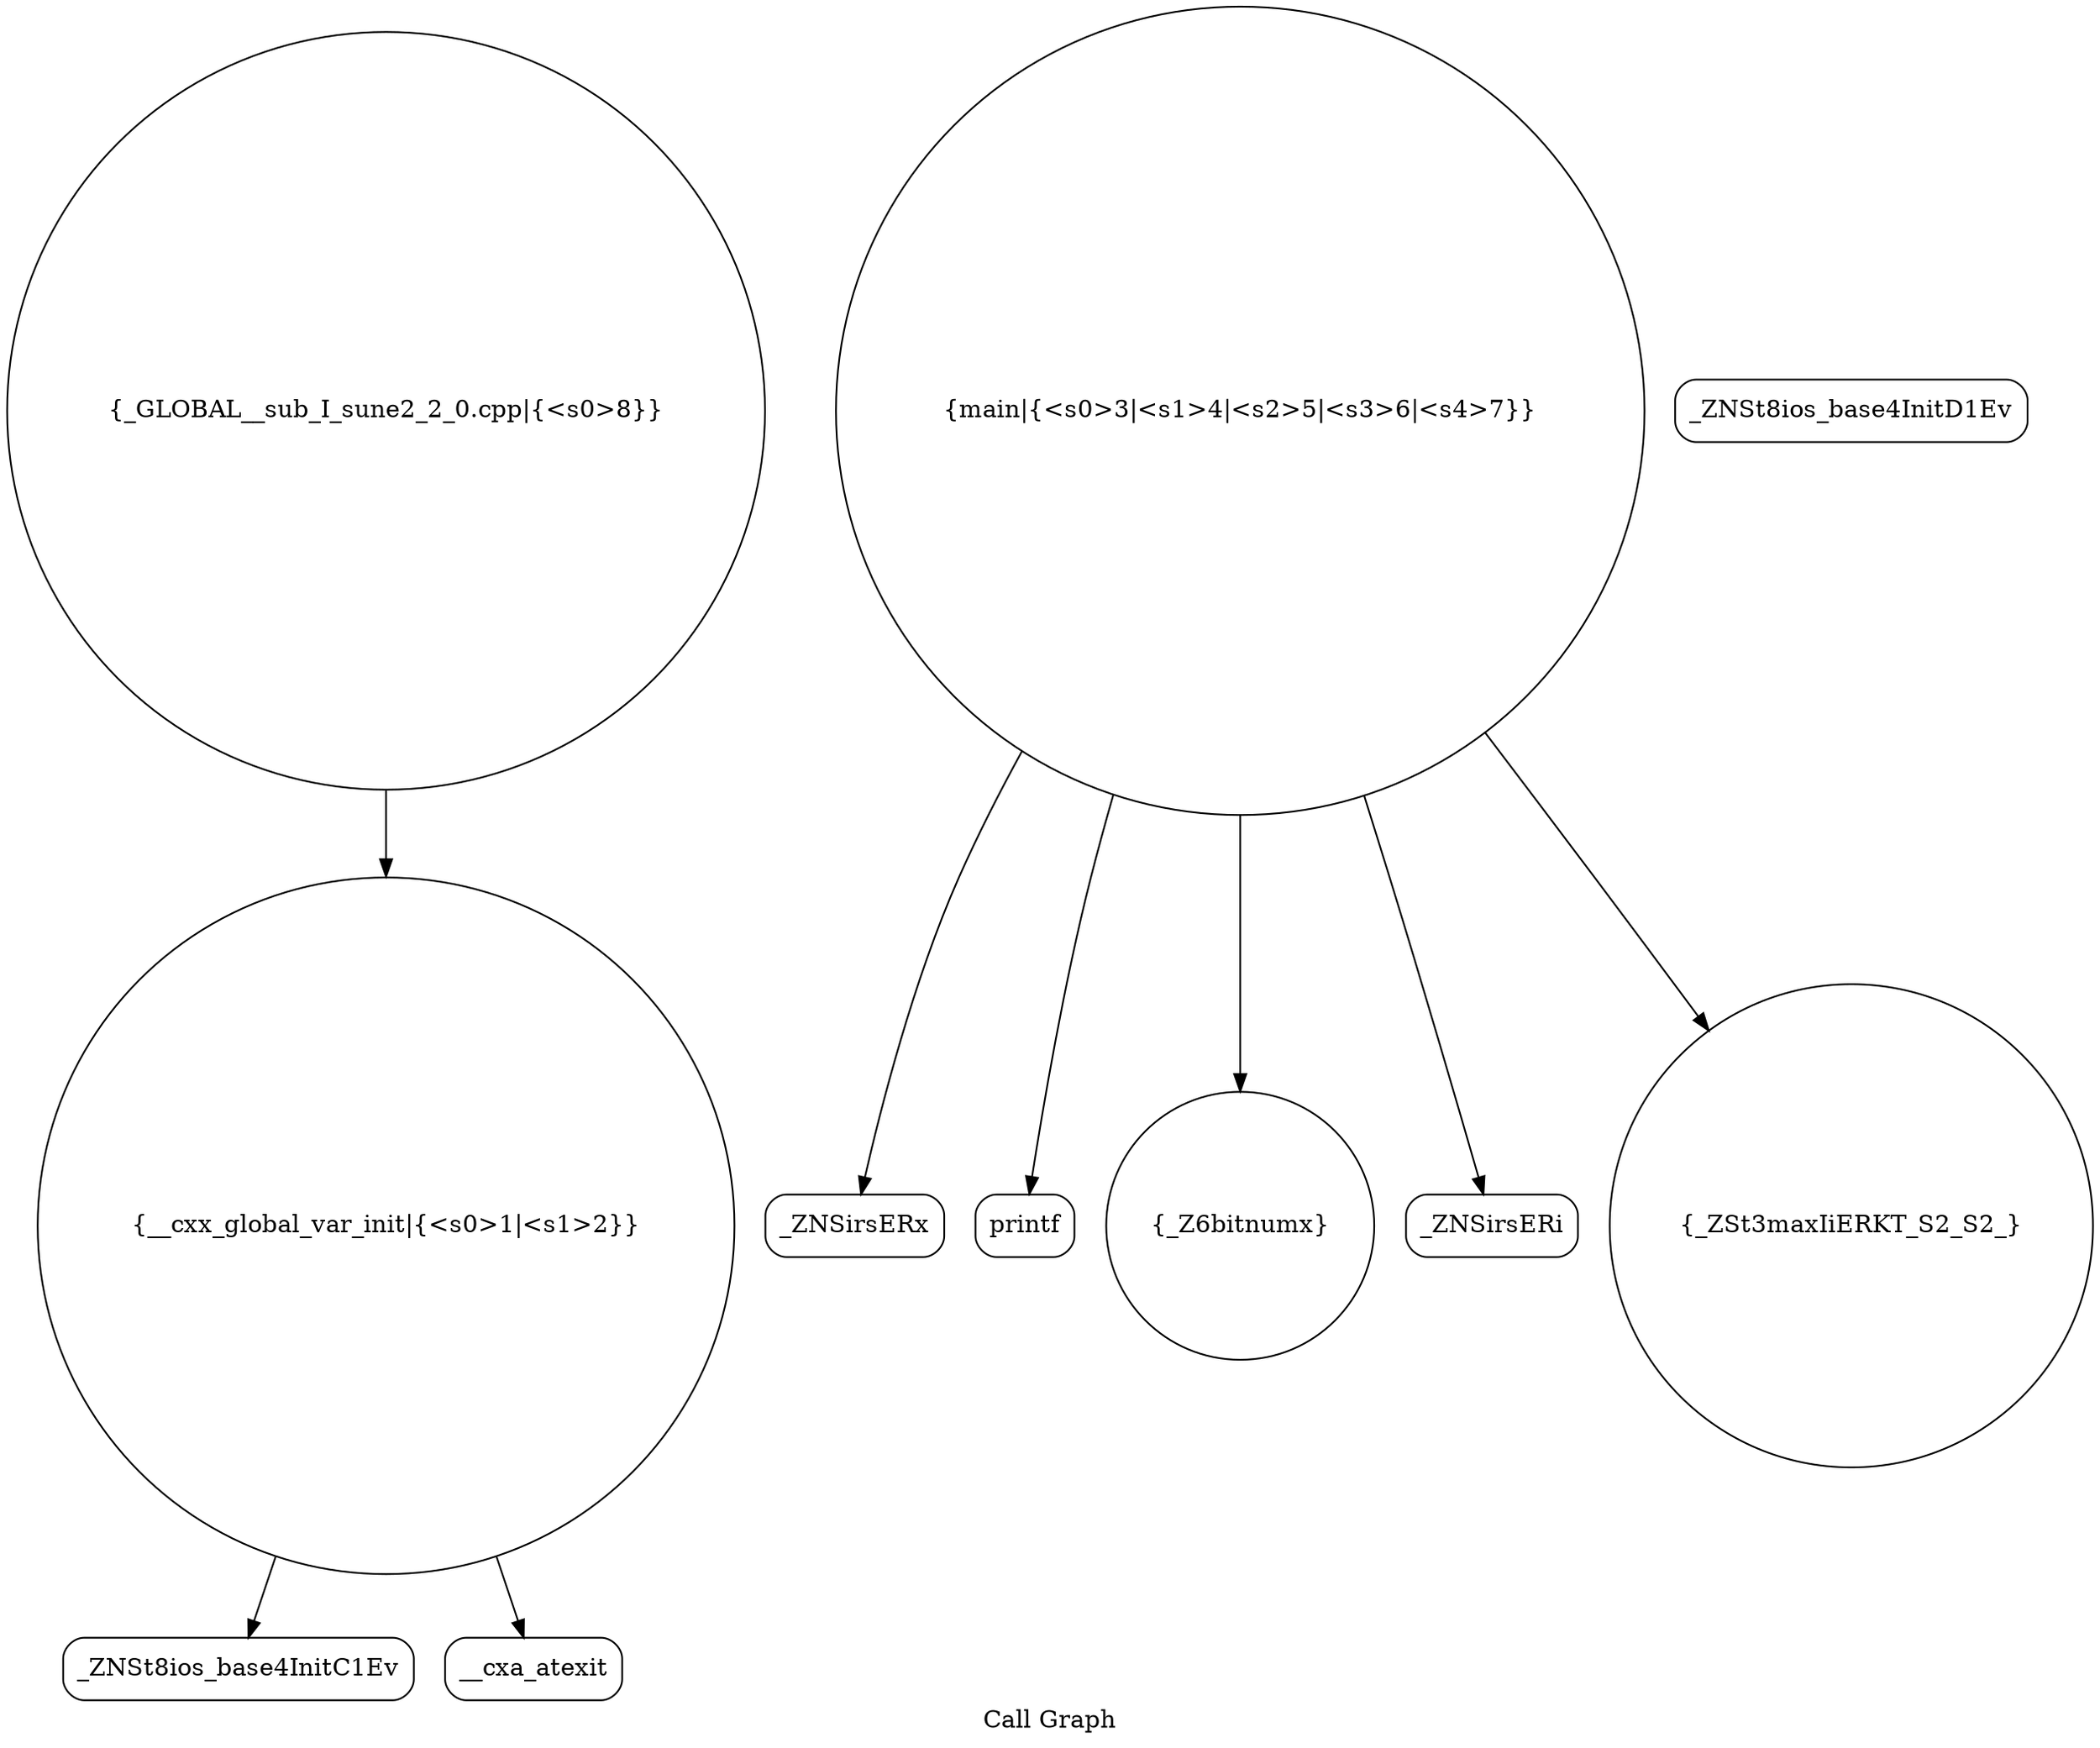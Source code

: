 digraph "Call Graph" {
	label="Call Graph";

	Node0x56163c71eb70 [shape=record,shape=circle,label="{__cxx_global_var_init|{<s0>1|<s1>2}}"];
	Node0x56163c71eb70:s0 -> Node0x56163c71f000[color=black];
	Node0x56163c71eb70:s1 -> Node0x56163c71f100[color=black];
	Node0x56163c71f300 [shape=record,shape=Mrecord,label="{_ZNSirsERx}"];
	Node0x56163c71f080 [shape=record,shape=Mrecord,label="{_ZNSt8ios_base4InitD1Ev}"];
	Node0x56163c71f400 [shape=record,shape=Mrecord,label="{printf}"];
	Node0x56163c71f180 [shape=record,shape=circle,label="{_Z6bitnumx}"];
	Node0x56163c71f280 [shape=record,shape=Mrecord,label="{_ZNSirsERi}"];
	Node0x56163c71f000 [shape=record,shape=Mrecord,label="{_ZNSt8ios_base4InitC1Ev}"];
	Node0x56163c71f380 [shape=record,shape=circle,label="{_ZSt3maxIiERKT_S2_S2_}"];
	Node0x56163c71f100 [shape=record,shape=Mrecord,label="{__cxa_atexit}"];
	Node0x56163c71f480 [shape=record,shape=circle,label="{_GLOBAL__sub_I_sune2_2_0.cpp|{<s0>8}}"];
	Node0x56163c71f480:s0 -> Node0x56163c71eb70[color=black];
	Node0x56163c71f200 [shape=record,shape=circle,label="{main|{<s0>3|<s1>4|<s2>5|<s3>6|<s4>7}}"];
	Node0x56163c71f200:s0 -> Node0x56163c71f280[color=black];
	Node0x56163c71f200:s1 -> Node0x56163c71f300[color=black];
	Node0x56163c71f200:s2 -> Node0x56163c71f180[color=black];
	Node0x56163c71f200:s3 -> Node0x56163c71f380[color=black];
	Node0x56163c71f200:s4 -> Node0x56163c71f400[color=black];
}
